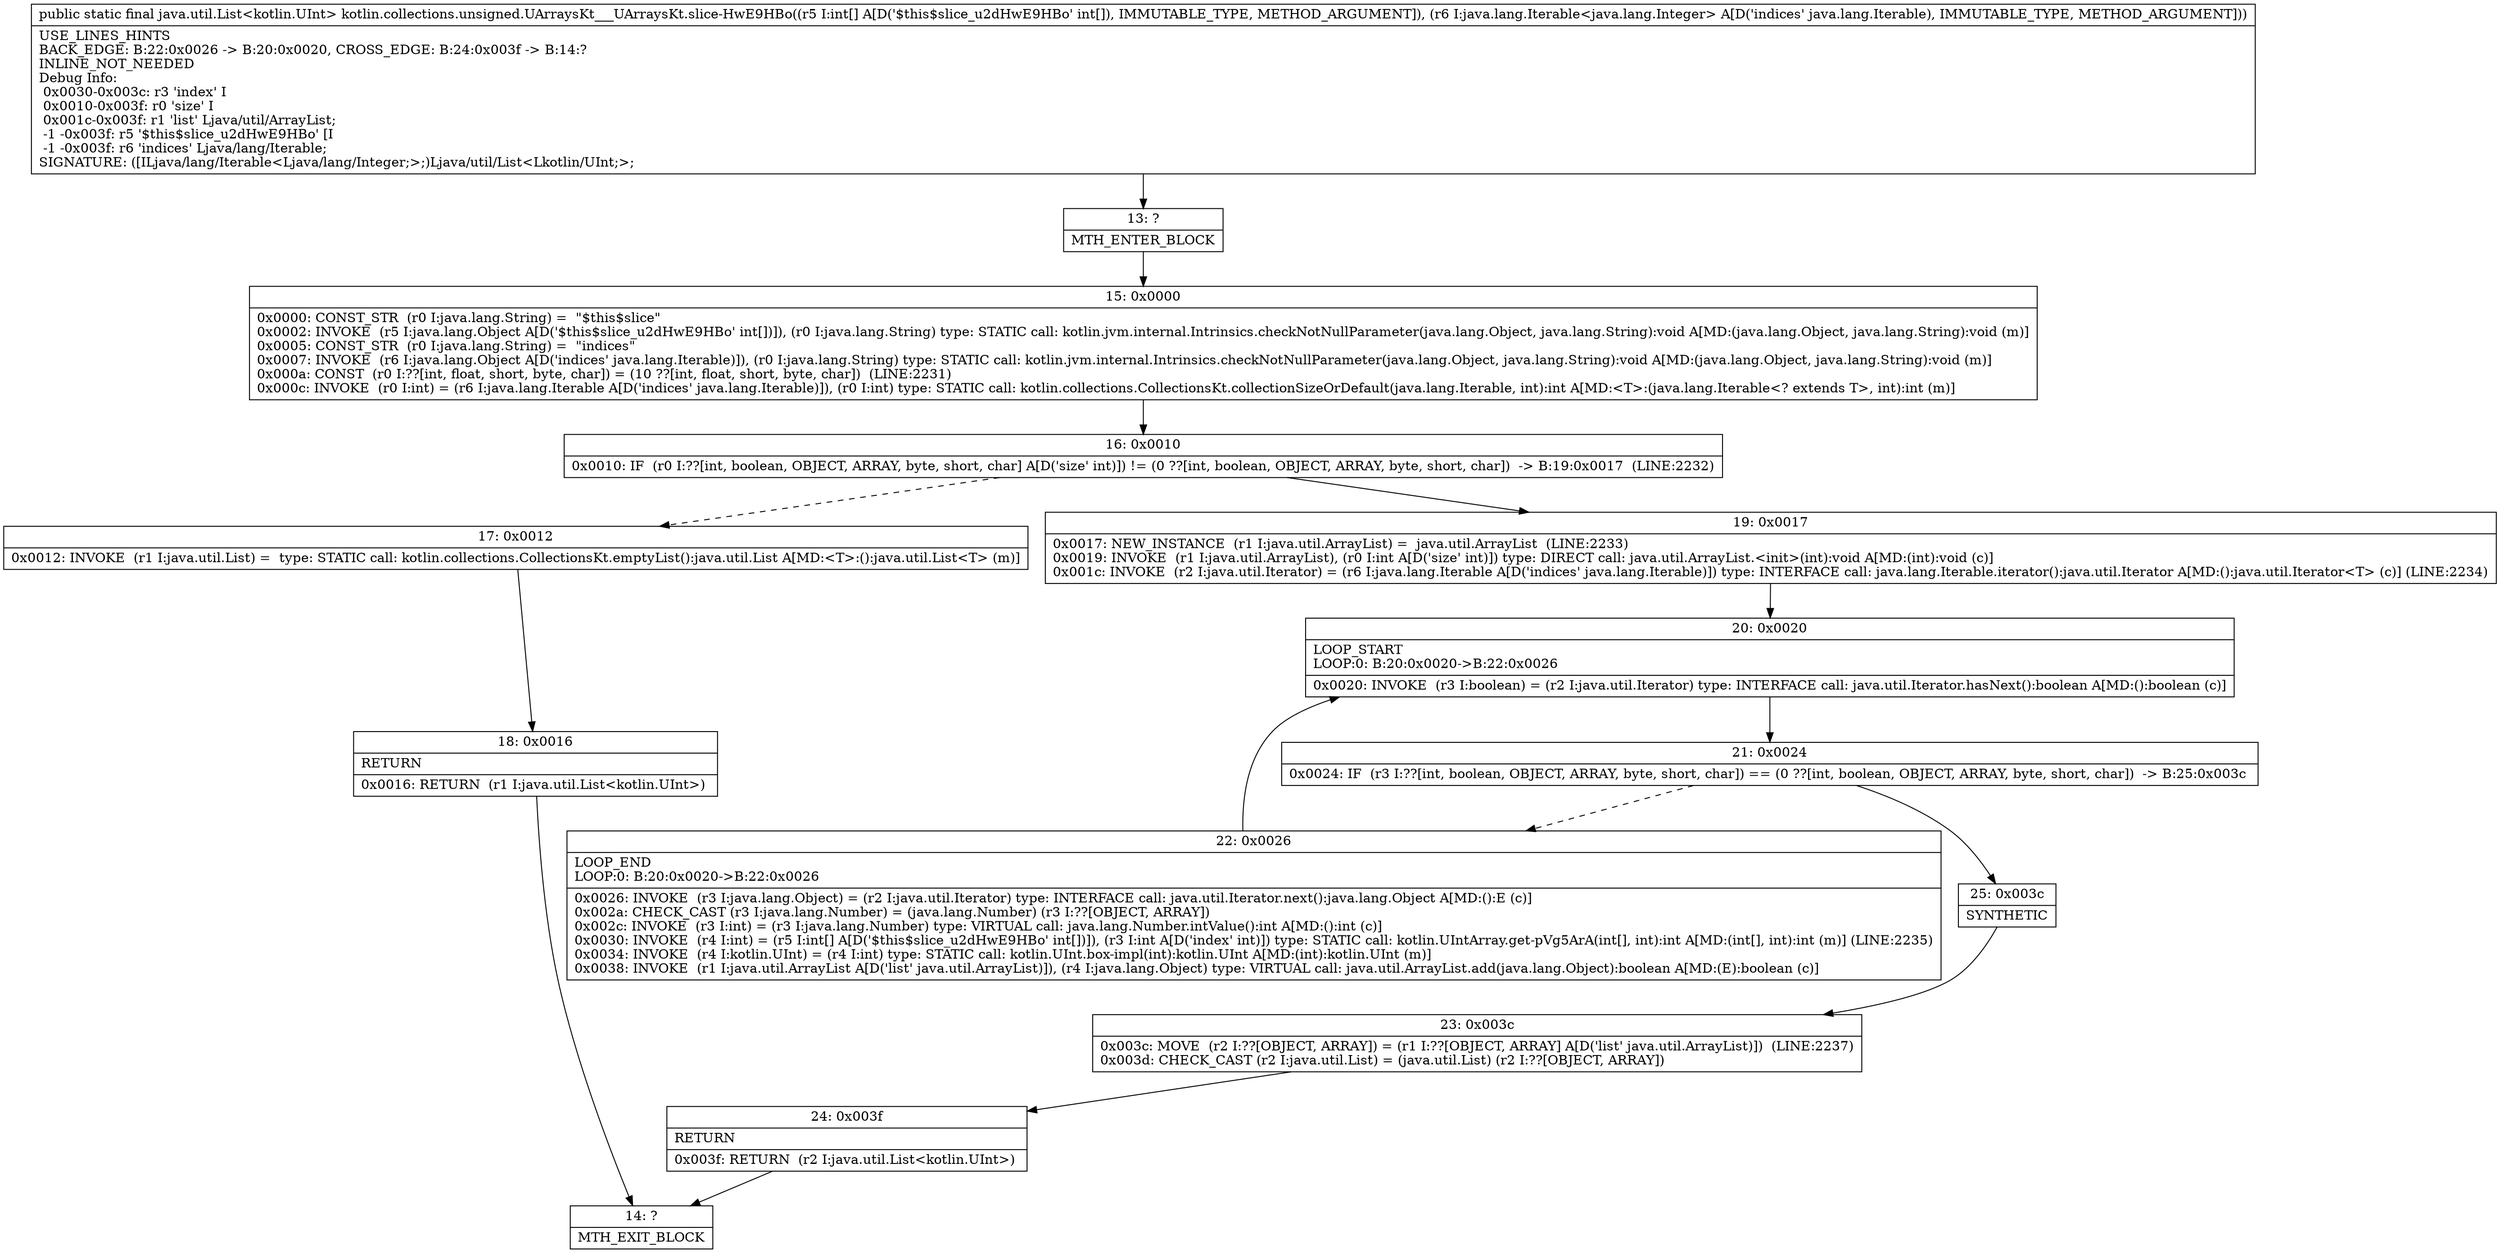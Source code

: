 digraph "CFG forkotlin.collections.unsigned.UArraysKt___UArraysKt.slice\-HwE9HBo([ILjava\/lang\/Iterable;)Ljava\/util\/List;" {
Node_13 [shape=record,label="{13\:\ ?|MTH_ENTER_BLOCK\l}"];
Node_15 [shape=record,label="{15\:\ 0x0000|0x0000: CONST_STR  (r0 I:java.lang.String) =  \"$this$slice\" \l0x0002: INVOKE  (r5 I:java.lang.Object A[D('$this$slice_u2dHwE9HBo' int[])]), (r0 I:java.lang.String) type: STATIC call: kotlin.jvm.internal.Intrinsics.checkNotNullParameter(java.lang.Object, java.lang.String):void A[MD:(java.lang.Object, java.lang.String):void (m)]\l0x0005: CONST_STR  (r0 I:java.lang.String) =  \"indices\" \l0x0007: INVOKE  (r6 I:java.lang.Object A[D('indices' java.lang.Iterable)]), (r0 I:java.lang.String) type: STATIC call: kotlin.jvm.internal.Intrinsics.checkNotNullParameter(java.lang.Object, java.lang.String):void A[MD:(java.lang.Object, java.lang.String):void (m)]\l0x000a: CONST  (r0 I:??[int, float, short, byte, char]) = (10 ??[int, float, short, byte, char])  (LINE:2231)\l0x000c: INVOKE  (r0 I:int) = (r6 I:java.lang.Iterable A[D('indices' java.lang.Iterable)]), (r0 I:int) type: STATIC call: kotlin.collections.CollectionsKt.collectionSizeOrDefault(java.lang.Iterable, int):int A[MD:\<T\>:(java.lang.Iterable\<? extends T\>, int):int (m)]\l}"];
Node_16 [shape=record,label="{16\:\ 0x0010|0x0010: IF  (r0 I:??[int, boolean, OBJECT, ARRAY, byte, short, char] A[D('size' int)]) != (0 ??[int, boolean, OBJECT, ARRAY, byte, short, char])  \-\> B:19:0x0017  (LINE:2232)\l}"];
Node_17 [shape=record,label="{17\:\ 0x0012|0x0012: INVOKE  (r1 I:java.util.List) =  type: STATIC call: kotlin.collections.CollectionsKt.emptyList():java.util.List A[MD:\<T\>:():java.util.List\<T\> (m)]\l}"];
Node_18 [shape=record,label="{18\:\ 0x0016|RETURN\l|0x0016: RETURN  (r1 I:java.util.List\<kotlin.UInt\>) \l}"];
Node_14 [shape=record,label="{14\:\ ?|MTH_EXIT_BLOCK\l}"];
Node_19 [shape=record,label="{19\:\ 0x0017|0x0017: NEW_INSTANCE  (r1 I:java.util.ArrayList) =  java.util.ArrayList  (LINE:2233)\l0x0019: INVOKE  (r1 I:java.util.ArrayList), (r0 I:int A[D('size' int)]) type: DIRECT call: java.util.ArrayList.\<init\>(int):void A[MD:(int):void (c)]\l0x001c: INVOKE  (r2 I:java.util.Iterator) = (r6 I:java.lang.Iterable A[D('indices' java.lang.Iterable)]) type: INTERFACE call: java.lang.Iterable.iterator():java.util.Iterator A[MD:():java.util.Iterator\<T\> (c)] (LINE:2234)\l}"];
Node_20 [shape=record,label="{20\:\ 0x0020|LOOP_START\lLOOP:0: B:20:0x0020\-\>B:22:0x0026\l|0x0020: INVOKE  (r3 I:boolean) = (r2 I:java.util.Iterator) type: INTERFACE call: java.util.Iterator.hasNext():boolean A[MD:():boolean (c)]\l}"];
Node_21 [shape=record,label="{21\:\ 0x0024|0x0024: IF  (r3 I:??[int, boolean, OBJECT, ARRAY, byte, short, char]) == (0 ??[int, boolean, OBJECT, ARRAY, byte, short, char])  \-\> B:25:0x003c \l}"];
Node_22 [shape=record,label="{22\:\ 0x0026|LOOP_END\lLOOP:0: B:20:0x0020\-\>B:22:0x0026\l|0x0026: INVOKE  (r3 I:java.lang.Object) = (r2 I:java.util.Iterator) type: INTERFACE call: java.util.Iterator.next():java.lang.Object A[MD:():E (c)]\l0x002a: CHECK_CAST (r3 I:java.lang.Number) = (java.lang.Number) (r3 I:??[OBJECT, ARRAY]) \l0x002c: INVOKE  (r3 I:int) = (r3 I:java.lang.Number) type: VIRTUAL call: java.lang.Number.intValue():int A[MD:():int (c)]\l0x0030: INVOKE  (r4 I:int) = (r5 I:int[] A[D('$this$slice_u2dHwE9HBo' int[])]), (r3 I:int A[D('index' int)]) type: STATIC call: kotlin.UIntArray.get\-pVg5ArA(int[], int):int A[MD:(int[], int):int (m)] (LINE:2235)\l0x0034: INVOKE  (r4 I:kotlin.UInt) = (r4 I:int) type: STATIC call: kotlin.UInt.box\-impl(int):kotlin.UInt A[MD:(int):kotlin.UInt (m)]\l0x0038: INVOKE  (r1 I:java.util.ArrayList A[D('list' java.util.ArrayList)]), (r4 I:java.lang.Object) type: VIRTUAL call: java.util.ArrayList.add(java.lang.Object):boolean A[MD:(E):boolean (c)]\l}"];
Node_25 [shape=record,label="{25\:\ 0x003c|SYNTHETIC\l}"];
Node_23 [shape=record,label="{23\:\ 0x003c|0x003c: MOVE  (r2 I:??[OBJECT, ARRAY]) = (r1 I:??[OBJECT, ARRAY] A[D('list' java.util.ArrayList)])  (LINE:2237)\l0x003d: CHECK_CAST (r2 I:java.util.List) = (java.util.List) (r2 I:??[OBJECT, ARRAY]) \l}"];
Node_24 [shape=record,label="{24\:\ 0x003f|RETURN\l|0x003f: RETURN  (r2 I:java.util.List\<kotlin.UInt\>) \l}"];
MethodNode[shape=record,label="{public static final java.util.List\<kotlin.UInt\> kotlin.collections.unsigned.UArraysKt___UArraysKt.slice\-HwE9HBo((r5 I:int[] A[D('$this$slice_u2dHwE9HBo' int[]), IMMUTABLE_TYPE, METHOD_ARGUMENT]), (r6 I:java.lang.Iterable\<java.lang.Integer\> A[D('indices' java.lang.Iterable), IMMUTABLE_TYPE, METHOD_ARGUMENT]))  | USE_LINES_HINTS\lBACK_EDGE: B:22:0x0026 \-\> B:20:0x0020, CROSS_EDGE: B:24:0x003f \-\> B:14:?\lINLINE_NOT_NEEDED\lDebug Info:\l  0x0030\-0x003c: r3 'index' I\l  0x0010\-0x003f: r0 'size' I\l  0x001c\-0x003f: r1 'list' Ljava\/util\/ArrayList;\l  \-1 \-0x003f: r5 '$this$slice_u2dHwE9HBo' [I\l  \-1 \-0x003f: r6 'indices' Ljava\/lang\/Iterable;\lSIGNATURE: ([ILjava\/lang\/Iterable\<Ljava\/lang\/Integer;\>;)Ljava\/util\/List\<Lkotlin\/UInt;\>;\l}"];
MethodNode -> Node_13;Node_13 -> Node_15;
Node_15 -> Node_16;
Node_16 -> Node_17[style=dashed];
Node_16 -> Node_19;
Node_17 -> Node_18;
Node_18 -> Node_14;
Node_19 -> Node_20;
Node_20 -> Node_21;
Node_21 -> Node_22[style=dashed];
Node_21 -> Node_25;
Node_22 -> Node_20;
Node_25 -> Node_23;
Node_23 -> Node_24;
Node_24 -> Node_14;
}

